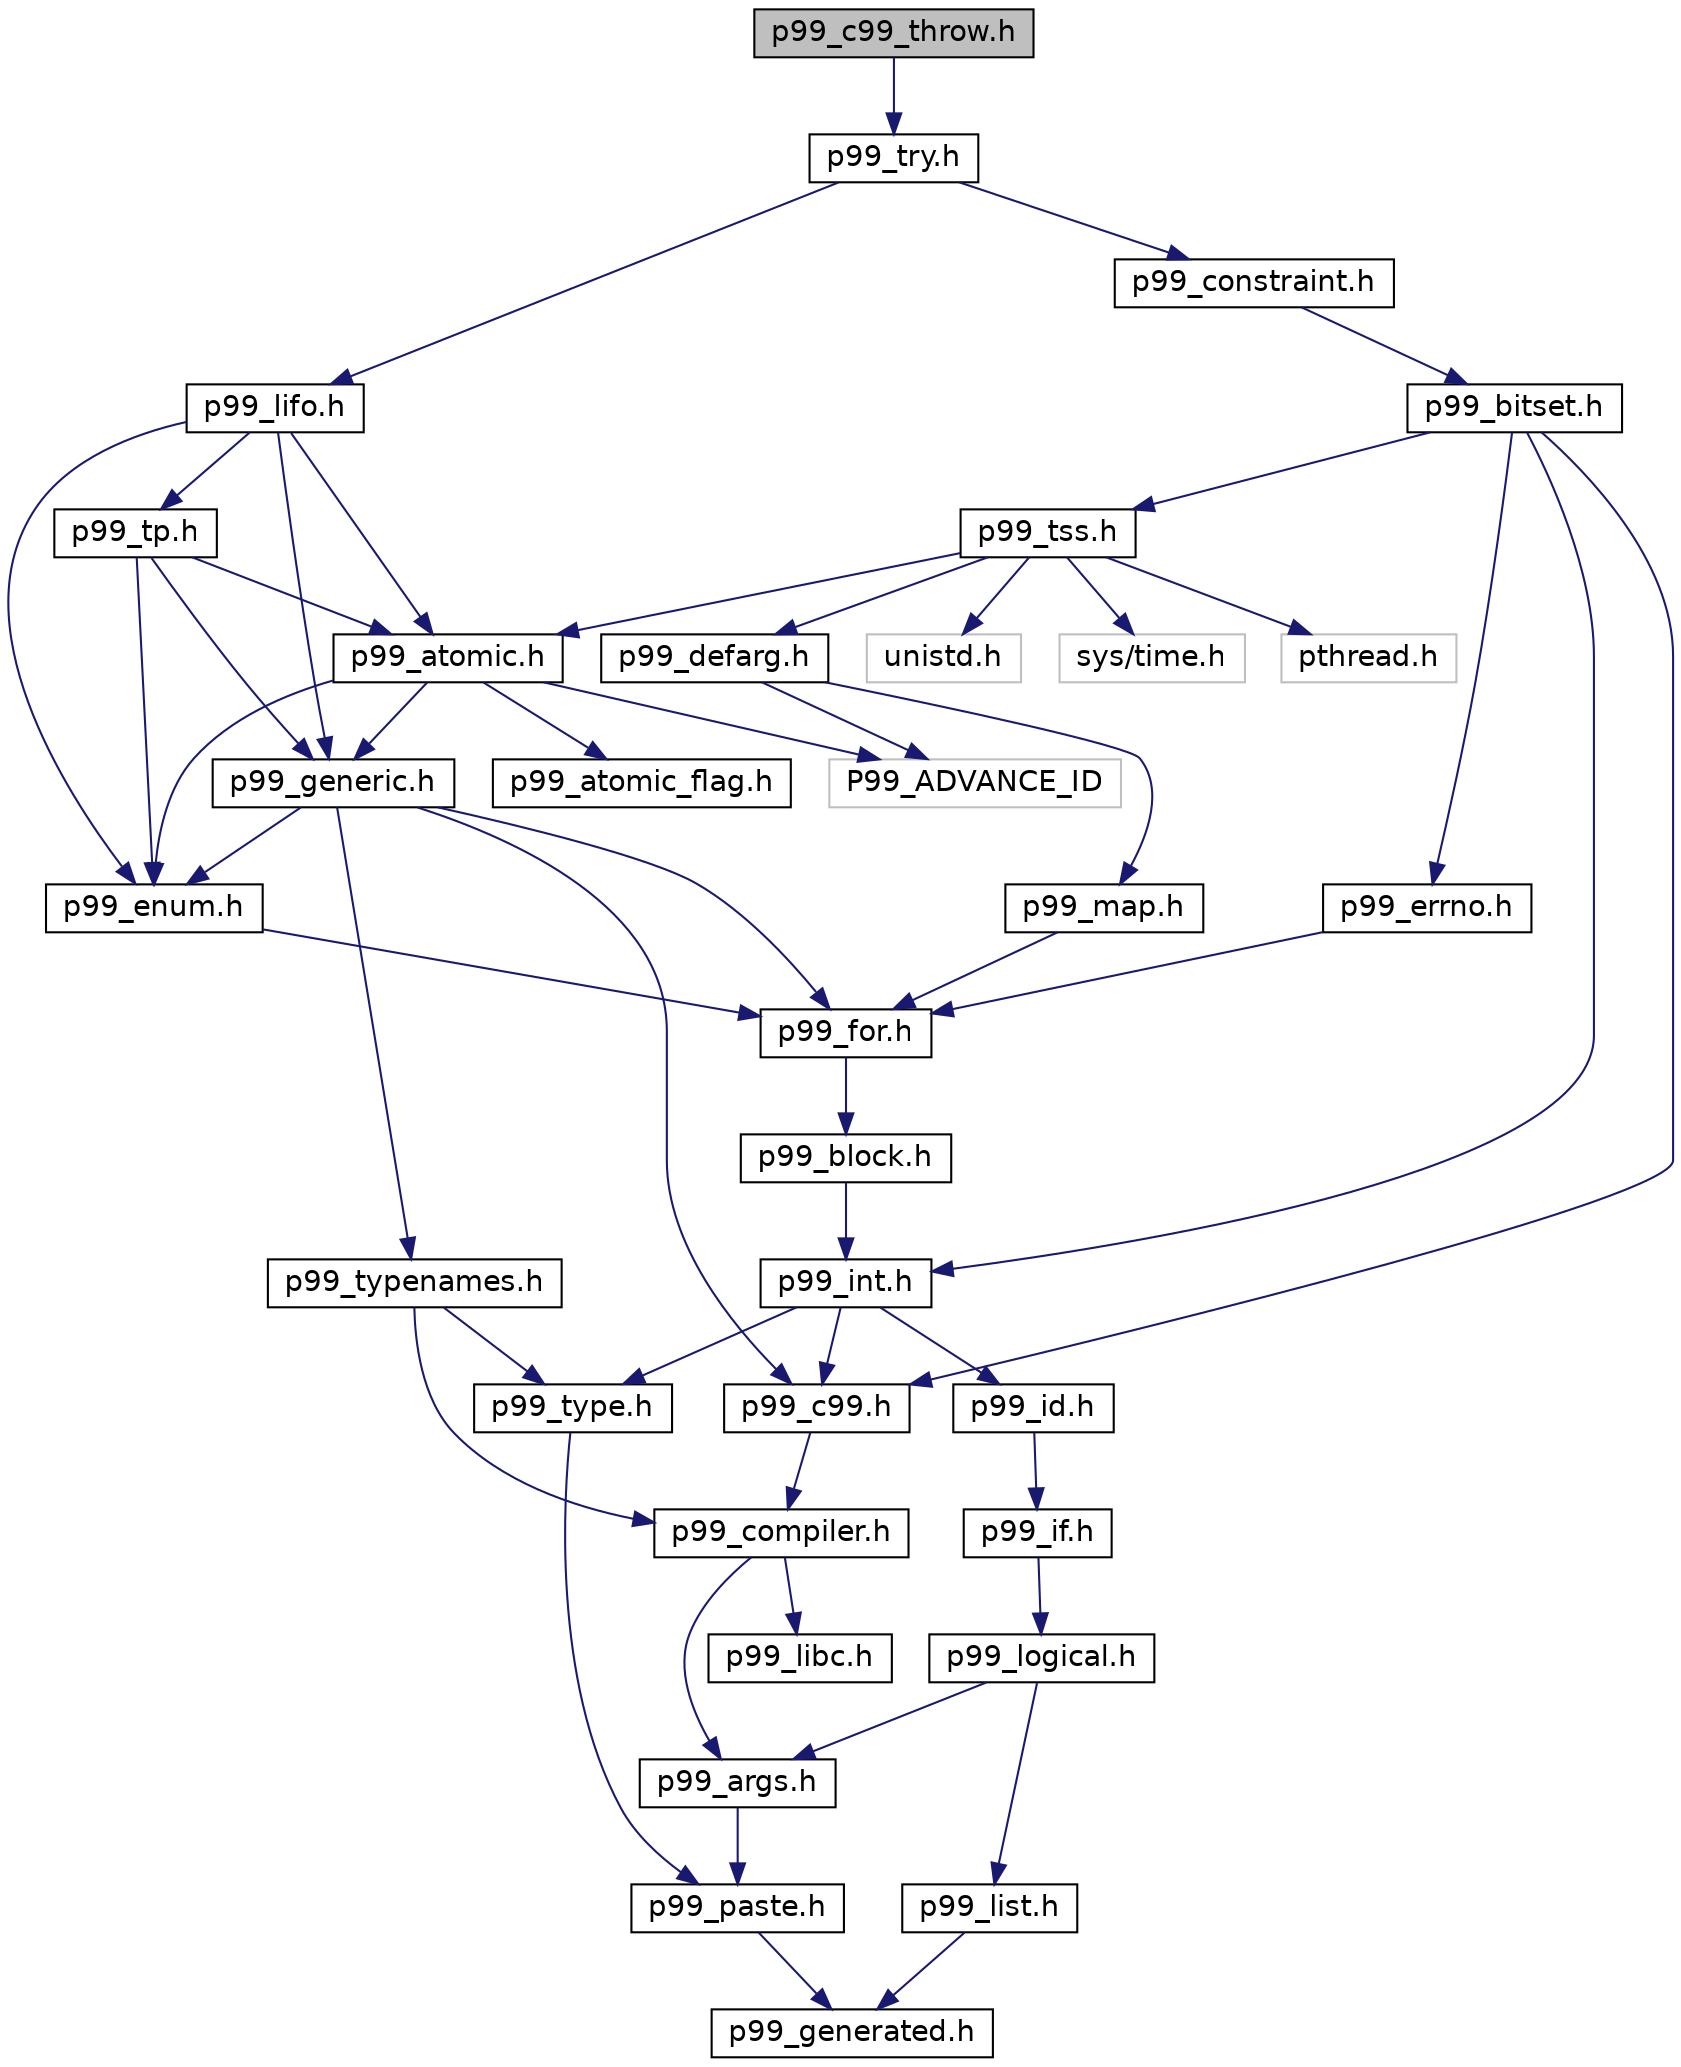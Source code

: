digraph "p99_c99_throw.h"
{
 // LATEX_PDF_SIZE
  edge [fontname="Helvetica",fontsize="14",labelfontname="Helvetica",labelfontsize="14"];
  node [fontname="Helvetica",fontsize="14",shape=record];
  Node1 [label="p99_c99_throw.h",height=0.2,width=0.4,color="black", fillcolor="grey75", style="filled", fontcolor="black",tooltip=" "];
  Node1 -> Node2 [color="midnightblue",fontsize="14",style="solid",fontname="Helvetica"];
  Node2 [label="p99_try.h",height=0.2,width=0.4,color="black", fillcolor="white", style="filled",URL="$p99__try_8h.html",tooltip=" "];
  Node2 -> Node3 [color="midnightblue",fontsize="14",style="solid",fontname="Helvetica"];
  Node3 [label="p99_constraint.h",height=0.2,width=0.4,color="black", fillcolor="white", style="filled",URL="$p99__constraint_8h.html",tooltip=" "];
  Node3 -> Node4 [color="midnightblue",fontsize="14",style="solid",fontname="Helvetica"];
  Node4 [label="p99_bitset.h",height=0.2,width=0.4,color="black", fillcolor="white", style="filled",URL="$p99__bitset_8h.html",tooltip=" "];
  Node4 -> Node5 [color="midnightblue",fontsize="14",style="solid",fontname="Helvetica"];
  Node5 [label="p99_tss.h",height=0.2,width=0.4,color="black", fillcolor="white", style="filled",URL="$p99__tss_8h.html",tooltip=" "];
  Node5 -> Node6 [color="midnightblue",fontsize="14",style="solid",fontname="Helvetica"];
  Node6 [label="unistd.h",height=0.2,width=0.4,color="grey75", fillcolor="white", style="filled",tooltip=" "];
  Node5 -> Node7 [color="midnightblue",fontsize="14",style="solid",fontname="Helvetica"];
  Node7 [label="sys/time.h",height=0.2,width=0.4,color="grey75", fillcolor="white", style="filled",tooltip=" "];
  Node5 -> Node8 [color="midnightblue",fontsize="14",style="solid",fontname="Helvetica"];
  Node8 [label="pthread.h",height=0.2,width=0.4,color="grey75", fillcolor="white", style="filled",tooltip=" "];
  Node5 -> Node9 [color="midnightblue",fontsize="14",style="solid",fontname="Helvetica"];
  Node9 [label="p99_defarg.h",height=0.2,width=0.4,color="black", fillcolor="white", style="filled",URL="$p99__defarg_8h.html",tooltip="Macros for default arguments to functions."];
  Node9 -> Node10 [color="midnightblue",fontsize="14",style="solid",fontname="Helvetica"];
  Node10 [label="p99_map.h",height=0.2,width=0.4,color="black", fillcolor="white", style="filled",URL="$p99__map_8h.html",tooltip="macros to produce lists of statements or declarations."];
  Node10 -> Node11 [color="midnightblue",fontsize="14",style="solid",fontname="Helvetica"];
  Node11 [label="p99_for.h",height=0.2,width=0.4,color="black", fillcolor="white", style="filled",URL="$p99__for_8h.html",tooltip="A preprocessor for loop implementation and some derived list handling macros."];
  Node11 -> Node12 [color="midnightblue",fontsize="14",style="solid",fontname="Helvetica"];
  Node12 [label="p99_block.h",height=0.2,width=0.4,color="black", fillcolor="white", style="filled",URL="$p99__block_8h.html",tooltip="Macros that implement controlling blocks."];
  Node12 -> Node13 [color="midnightblue",fontsize="14",style="solid",fontname="Helvetica"];
  Node13 [label="p99_int.h",height=0.2,width=0.4,color="black", fillcolor="white", style="filled",URL="$p99__int_8h.html",tooltip="Macros handling integer types and initialization."];
  Node13 -> Node14 [color="midnightblue",fontsize="14",style="solid",fontname="Helvetica"];
  Node14 [label="p99_c99.h",height=0.2,width=0.4,color="black", fillcolor="white", style="filled",URL="$p99__c99_8h.html",tooltip="C99 specific include files that are required by the standard."];
  Node14 -> Node15 [color="midnightblue",fontsize="14",style="solid",fontname="Helvetica"];
  Node15 [label="p99_compiler.h",height=0.2,width=0.4,color="black", fillcolor="white", style="filled",URL="$p99__compiler_8h.html",tooltip="Group compiler dependencies together in one file."];
  Node15 -> Node16 [color="midnightblue",fontsize="14",style="solid",fontname="Helvetica"];
  Node16 [label="p99_args.h",height=0.2,width=0.4,color="black", fillcolor="white", style="filled",URL="$p99__args_8h.html",tooltip="Providing macros that handle variadic macro argument lists."];
  Node16 -> Node17 [color="midnightblue",fontsize="14",style="solid",fontname="Helvetica"];
  Node17 [label="p99_paste.h",height=0.2,width=0.4,color="black", fillcolor="white", style="filled",URL="$p99__paste_8h.html",tooltip="macros that paste tokens in a predictable way"];
  Node17 -> Node18 [color="midnightblue",fontsize="14",style="solid",fontname="Helvetica"];
  Node18 [label="p99_generated.h",height=0.2,width=0.4,color="black", fillcolor="white", style="filled",URL="$p99__generated_8h.html",tooltip="automatically generated macros to handle variadic macros."];
  Node15 -> Node19 [color="midnightblue",fontsize="14",style="solid",fontname="Helvetica"];
  Node19 [label="p99_libc.h",height=0.2,width=0.4,color="black", fillcolor="white", style="filled",URL="$p99__libc_8h.html",tooltip="Group C library dependencies together in one file."];
  Node13 -> Node20 [color="midnightblue",fontsize="14",style="solid",fontname="Helvetica"];
  Node20 [label="p99_id.h",height=0.2,width=0.4,color="black", fillcolor="white", style="filled",URL="$p99__id_8h.html",tooltip="Implement a simple FILEID that changes each time this file is included somewhere."];
  Node20 -> Node21 [color="midnightblue",fontsize="14",style="solid",fontname="Helvetica"];
  Node21 [label="p99_if.h",height=0.2,width=0.4,color="black", fillcolor="white", style="filled",URL="$p99__if_8h.html",tooltip="preprocessor conditionals to use inside macros"];
  Node21 -> Node22 [color="midnightblue",fontsize="14",style="solid",fontname="Helvetica"];
  Node22 [label="p99_logical.h",height=0.2,width=0.4,color="black", fillcolor="white", style="filled",URL="$p99__logical_8h.html",tooltip="macros to handle Boolean conditions at compile time."];
  Node22 -> Node16 [color="midnightblue",fontsize="14",style="solid",fontname="Helvetica"];
  Node22 -> Node23 [color="midnightblue",fontsize="14",style="solid",fontname="Helvetica"];
  Node23 [label="p99_list.h",height=0.2,width=0.4,color="black", fillcolor="white", style="filled",URL="$p99__list_8h.html",tooltip="Basis macros to process the parameter list of a variadic macro."];
  Node23 -> Node18 [color="midnightblue",fontsize="14",style="solid",fontname="Helvetica"];
  Node13 -> Node24 [color="midnightblue",fontsize="14",style="solid",fontname="Helvetica"];
  Node24 [label="p99_type.h",height=0.2,width=0.4,color="black", fillcolor="white", style="filled",URL="$p99__type_8h.html",tooltip=" "];
  Node24 -> Node17 [color="midnightblue",fontsize="14",style="solid",fontname="Helvetica"];
  Node9 -> Node25 [color="midnightblue",fontsize="14",style="solid",fontname="Helvetica"];
  Node25 [label="P99_ADVANCE_ID",height=0.2,width=0.4,color="grey75", fillcolor="white", style="filled",tooltip=" "];
  Node5 -> Node26 [color="midnightblue",fontsize="14",style="solid",fontname="Helvetica"];
  Node26 [label="p99_atomic.h",height=0.2,width=0.4,color="black", fillcolor="white", style="filled",URL="$p99__atomic_8h.html",tooltip=" "];
  Node26 -> Node27 [color="midnightblue",fontsize="14",style="solid",fontname="Helvetica"];
  Node27 [label="p99_enum.h",height=0.2,width=0.4,color="black", fillcolor="white", style="filled",URL="$p99__enum_8h.html",tooltip=" "];
  Node27 -> Node11 [color="midnightblue",fontsize="14",style="solid",fontname="Helvetica"];
  Node26 -> Node28 [color="midnightblue",fontsize="14",style="solid",fontname="Helvetica"];
  Node28 [label="p99_generic.h",height=0.2,width=0.4,color="black", fillcolor="white", style="filled",URL="$p99__generic_8h.html",tooltip=" "];
  Node28 -> Node11 [color="midnightblue",fontsize="14",style="solid",fontname="Helvetica"];
  Node28 -> Node27 [color="midnightblue",fontsize="14",style="solid",fontname="Helvetica"];
  Node28 -> Node29 [color="midnightblue",fontsize="14",style="solid",fontname="Helvetica"];
  Node29 [label="p99_typenames.h",height=0.2,width=0.4,color="black", fillcolor="white", style="filled",URL="$p99__typenames_8h.html",tooltip="Declare types derived from the standard types."];
  Node29 -> Node15 [color="midnightblue",fontsize="14",style="solid",fontname="Helvetica"];
  Node29 -> Node24 [color="midnightblue",fontsize="14",style="solid",fontname="Helvetica"];
  Node28 -> Node14 [color="midnightblue",fontsize="14",style="solid",fontname="Helvetica"];
  Node26 -> Node25 [color="midnightblue",fontsize="14",style="solid",fontname="Helvetica"];
  Node26 -> Node30 [color="midnightblue",fontsize="14",style="solid",fontname="Helvetica"];
  Node30 [label="p99_atomic_flag.h",height=0.2,width=0.4,color="black", fillcolor="white", style="filled",URL="$p99__atomic__flag_8h.html",tooltip=" "];
  Node4 -> Node14 [color="midnightblue",fontsize="14",style="solid",fontname="Helvetica"];
  Node4 -> Node31 [color="midnightblue",fontsize="14",style="solid",fontname="Helvetica"];
  Node31 [label="p99_errno.h",height=0.2,width=0.4,color="black", fillcolor="white", style="filled",URL="$p99__errno_8h.html",tooltip=" "];
  Node31 -> Node11 [color="midnightblue",fontsize="14",style="solid",fontname="Helvetica"];
  Node4 -> Node13 [color="midnightblue",fontsize="14",style="solid",fontname="Helvetica"];
  Node2 -> Node32 [color="midnightblue",fontsize="14",style="solid",fontname="Helvetica"];
  Node32 [label="p99_lifo.h",height=0.2,width=0.4,color="black", fillcolor="white", style="filled",URL="$p99__lifo_8h.html",tooltip=" "];
  Node32 -> Node27 [color="midnightblue",fontsize="14",style="solid",fontname="Helvetica"];
  Node32 -> Node28 [color="midnightblue",fontsize="14",style="solid",fontname="Helvetica"];
  Node32 -> Node26 [color="midnightblue",fontsize="14",style="solid",fontname="Helvetica"];
  Node32 -> Node33 [color="midnightblue",fontsize="14",style="solid",fontname="Helvetica"];
  Node33 [label="p99_tp.h",height=0.2,width=0.4,color="black", fillcolor="white", style="filled",URL="$p99__tp_8h.html",tooltip=" "];
  Node33 -> Node27 [color="midnightblue",fontsize="14",style="solid",fontname="Helvetica"];
  Node33 -> Node28 [color="midnightblue",fontsize="14",style="solid",fontname="Helvetica"];
  Node33 -> Node26 [color="midnightblue",fontsize="14",style="solid",fontname="Helvetica"];
}
